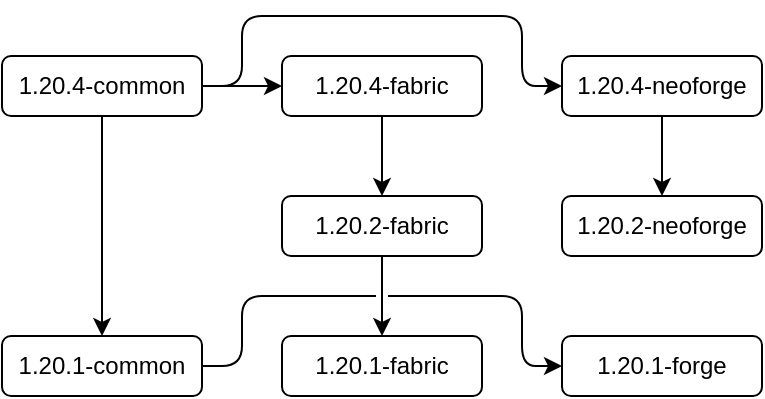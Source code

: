 <mxfile version="24.0.2" type="device">
  <diagram name="Page-1" id="m3w-WkmrkkHfZHpquMGR">
    <mxGraphModel dx="666" dy="350" grid="1" gridSize="10" guides="1" tooltips="1" connect="1" arrows="1" fold="1" page="1" pageScale="1" pageWidth="827" pageHeight="1169" math="0" shadow="0">
      <root>
        <mxCell id="0" />
        <mxCell id="1" parent="0" />
        <mxCell id="POG-4Dc8vf17xmU3heHQ-4" value="" style="edgeStyle=orthogonalEdgeStyle;rounded=0;orthogonalLoop=1;jettySize=auto;html=1;" parent="1" source="POG-4Dc8vf17xmU3heHQ-1" target="POG-4Dc8vf17xmU3heHQ-2" edge="1">
          <mxGeometry relative="1" as="geometry" />
        </mxCell>
        <mxCell id="POG-4Dc8vf17xmU3heHQ-6" style="edgeStyle=orthogonalEdgeStyle;rounded=1;orthogonalLoop=1;jettySize=auto;html=1;curved=0;" parent="1" source="POG-4Dc8vf17xmU3heHQ-1" target="POG-4Dc8vf17xmU3heHQ-3" edge="1">
          <mxGeometry relative="1" as="geometry">
            <Array as="points">
              <mxPoint x="420" y="115" />
              <mxPoint x="420" y="80" />
              <mxPoint x="560" y="80" />
              <mxPoint x="560" y="115" />
            </Array>
          </mxGeometry>
        </mxCell>
        <mxCell id="POG-4Dc8vf17xmU3heHQ-18" style="edgeStyle=orthogonalEdgeStyle;rounded=0;orthogonalLoop=1;jettySize=auto;html=1;" parent="1" source="POG-4Dc8vf17xmU3heHQ-1" target="POG-4Dc8vf17xmU3heHQ-15" edge="1">
          <mxGeometry relative="1" as="geometry" />
        </mxCell>
        <mxCell id="POG-4Dc8vf17xmU3heHQ-1" value="1.20.4-common" style="rounded=1;whiteSpace=wrap;html=1;" parent="1" vertex="1">
          <mxGeometry x="300" y="100" width="100" height="30" as="geometry" />
        </mxCell>
        <mxCell id="POG-4Dc8vf17xmU3heHQ-10" style="edgeStyle=orthogonalEdgeStyle;rounded=0;orthogonalLoop=1;jettySize=auto;html=1;" parent="1" source="POG-4Dc8vf17xmU3heHQ-2" target="POG-4Dc8vf17xmU3heHQ-7" edge="1">
          <mxGeometry relative="1" as="geometry" />
        </mxCell>
        <mxCell id="POG-4Dc8vf17xmU3heHQ-2" value="1.20.4-fabric" style="rounded=1;whiteSpace=wrap;html=1;" parent="1" vertex="1">
          <mxGeometry x="440" y="100" width="100" height="30" as="geometry" />
        </mxCell>
        <mxCell id="POG-4Dc8vf17xmU3heHQ-14" style="edgeStyle=orthogonalEdgeStyle;rounded=0;orthogonalLoop=1;jettySize=auto;html=1;" parent="1" source="POG-4Dc8vf17xmU3heHQ-3" target="POG-4Dc8vf17xmU3heHQ-12" edge="1">
          <mxGeometry relative="1" as="geometry" />
        </mxCell>
        <mxCell id="POG-4Dc8vf17xmU3heHQ-3" value="1.20.4-neoforge" style="rounded=1;whiteSpace=wrap;html=1;" parent="1" vertex="1">
          <mxGeometry x="580" y="100" width="100" height="30" as="geometry" />
        </mxCell>
        <mxCell id="POG-4Dc8vf17xmU3heHQ-11" style="edgeStyle=orthogonalEdgeStyle;rounded=0;orthogonalLoop=1;jettySize=auto;html=1;" parent="1" source="POG-4Dc8vf17xmU3heHQ-7" target="POG-4Dc8vf17xmU3heHQ-8" edge="1">
          <mxGeometry relative="1" as="geometry" />
        </mxCell>
        <mxCell id="POG-4Dc8vf17xmU3heHQ-7" value="1.20.2&lt;span style=&quot;background-color: initial;&quot;&gt;-fabric&lt;/span&gt;" style="rounded=1;whiteSpace=wrap;html=1;" parent="1" vertex="1">
          <mxGeometry x="440" y="170" width="100" height="30" as="geometry" />
        </mxCell>
        <mxCell id="POG-4Dc8vf17xmU3heHQ-8" value="1.20.1&lt;span style=&quot;background-color: initial;&quot;&gt;-fabric&lt;/span&gt;" style="rounded=1;whiteSpace=wrap;html=1;" parent="1" vertex="1">
          <mxGeometry x="440" y="240" width="100" height="30" as="geometry" />
        </mxCell>
        <mxCell id="POG-4Dc8vf17xmU3heHQ-12" value="1.20.2&lt;span style=&quot;background-color: initial;&quot;&gt;-neoforge&lt;/span&gt;" style="rounded=1;whiteSpace=wrap;html=1;" parent="1" vertex="1">
          <mxGeometry x="580" y="170" width="100" height="30" as="geometry" />
        </mxCell>
        <mxCell id="POG-4Dc8vf17xmU3heHQ-13" value="1.20.1&lt;span style=&quot;background-color: initial;&quot;&gt;-forge&lt;/span&gt;" style="rounded=1;whiteSpace=wrap;html=1;" parent="1" vertex="1">
          <mxGeometry x="580" y="240" width="100" height="30" as="geometry" />
        </mxCell>
        <mxCell id="POG-4Dc8vf17xmU3heHQ-17" style="edgeStyle=orthogonalEdgeStyle;rounded=1;orthogonalLoop=1;jettySize=auto;html=1;jumpStyle=gap;curved=0;" parent="1" source="POG-4Dc8vf17xmU3heHQ-15" target="POG-4Dc8vf17xmU3heHQ-13" edge="1">
          <mxGeometry relative="1" as="geometry">
            <Array as="points">
              <mxPoint x="420" y="255" />
              <mxPoint x="420" y="220" />
              <mxPoint x="560" y="220" />
              <mxPoint x="560" y="255" />
            </Array>
          </mxGeometry>
        </mxCell>
        <mxCell id="POG-4Dc8vf17xmU3heHQ-15" value="1.20.1&lt;span style=&quot;background-color: initial;&quot;&gt;-common&lt;/span&gt;" style="rounded=1;whiteSpace=wrap;html=1;" parent="1" vertex="1">
          <mxGeometry x="300" y="240" width="100" height="30" as="geometry" />
        </mxCell>
      </root>
    </mxGraphModel>
  </diagram>
</mxfile>
